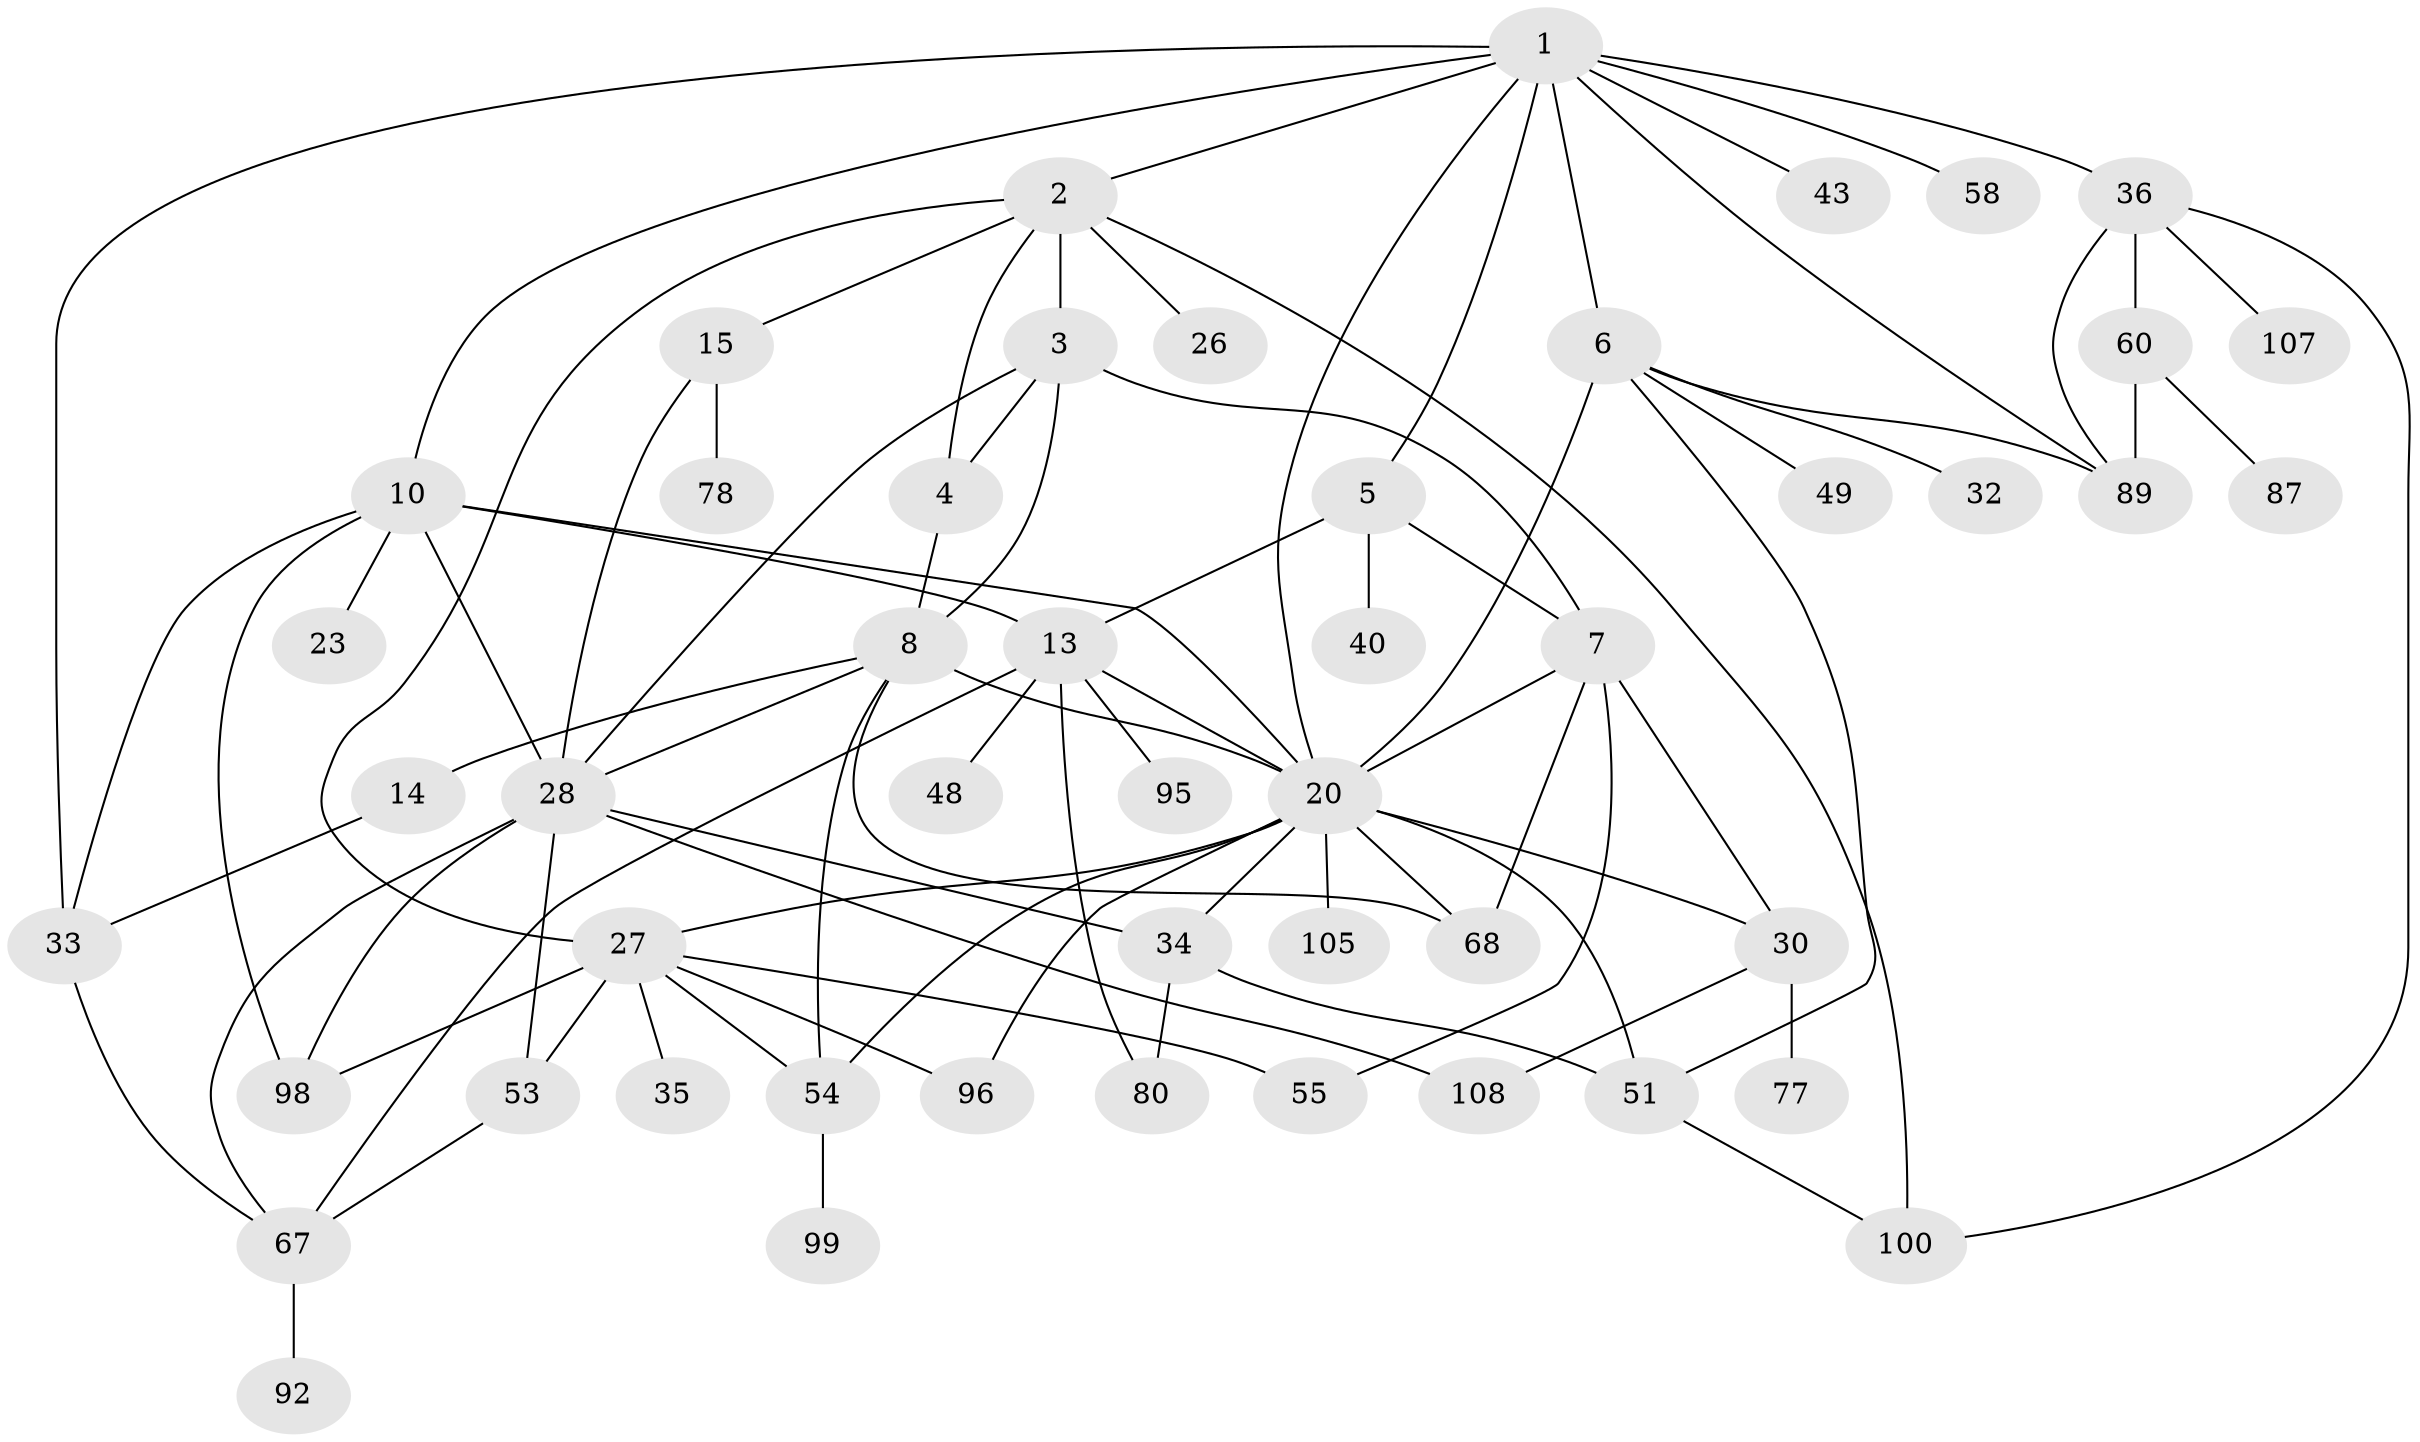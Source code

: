 // original degree distribution, {10: 0.008064516129032258, 7: 0.016129032258064516, 5: 0.056451612903225805, 3: 0.1774193548387097, 4: 0.16129032258064516, 6: 0.016129032258064516, 2: 0.31451612903225806, 1: 0.24193548387096775, 9: 0.008064516129032258}
// Generated by graph-tools (version 1.1) at 2025/16/03/04/25 18:16:55]
// undirected, 49 vertices, 86 edges
graph export_dot {
graph [start="1"]
  node [color=gray90,style=filled];
  1;
  2;
  3 [super="+11"];
  4;
  5 [super="+21+75"];
  6 [super="+16"];
  7 [super="+17"];
  8 [super="+9+18"];
  10 [super="+12+62"];
  13 [super="+46+19"];
  14 [super="+91"];
  15 [super="+59"];
  20 [super="+41+84+71+25+69+50+22"];
  23 [super="+104"];
  26;
  27 [super="+31"];
  28 [super="+79+44"];
  30 [super="+81+93"];
  32 [super="+123"];
  33 [super="+97+42"];
  34 [super="+76"];
  35;
  36 [super="+38+83+103"];
  40;
  43 [super="+114"];
  48;
  49;
  51 [super="+66"];
  53 [super="+85"];
  54 [super="+56"];
  55 [super="+116"];
  58;
  60 [super="+117"];
  67 [super="+90+82"];
  68 [super="+110"];
  77;
  78;
  80;
  87;
  89 [super="+120+101"];
  92;
  95 [super="+102"];
  96;
  98 [super="+109"];
  99;
  100 [super="+113"];
  105;
  107;
  108;
  1 -- 2;
  1 -- 5;
  1 -- 6;
  1 -- 10;
  1 -- 20;
  1 -- 36;
  1 -- 43;
  1 -- 58;
  1 -- 89;
  1 -- 33;
  2 -- 3;
  2 -- 4;
  2 -- 15;
  2 -- 26;
  2 -- 27;
  2 -- 100;
  3 -- 7;
  3 -- 28;
  3 -- 8;
  3 -- 4;
  4 -- 8;
  5 -- 40;
  5 -- 7;
  5 -- 13;
  6 -- 51;
  6 -- 89;
  6 -- 32;
  6 -- 49;
  6 -- 20;
  7 -- 55;
  7 -- 30;
  7 -- 20;
  7 -- 68;
  8 -- 68;
  8 -- 28;
  8 -- 20;
  8 -- 14;
  8 -- 54;
  10 -- 33;
  10 -- 23 [weight=2];
  10 -- 13 [weight=2];
  10 -- 28;
  10 -- 20;
  10 -- 98;
  13 -- 80;
  13 -- 48;
  13 -- 67;
  13 -- 20;
  13 -- 95;
  14 -- 33;
  15 -- 28;
  15 -- 78;
  20 -- 96;
  20 -- 54;
  20 -- 105;
  20 -- 34;
  20 -- 68;
  20 -- 27;
  20 -- 30;
  20 -- 51 [weight=2];
  27 -- 96;
  27 -- 98;
  27 -- 35;
  27 -- 53;
  27 -- 55;
  27 -- 54 [weight=2];
  28 -- 34;
  28 -- 108;
  28 -- 53;
  28 -- 67;
  28 -- 98;
  30 -- 77;
  30 -- 108;
  33 -- 67;
  34 -- 80;
  34 -- 51;
  36 -- 89;
  36 -- 60;
  36 -- 100;
  36 -- 107;
  51 -- 100;
  53 -- 67;
  54 -- 99;
  60 -- 87;
  60 -- 89;
  67 -- 92;
}
